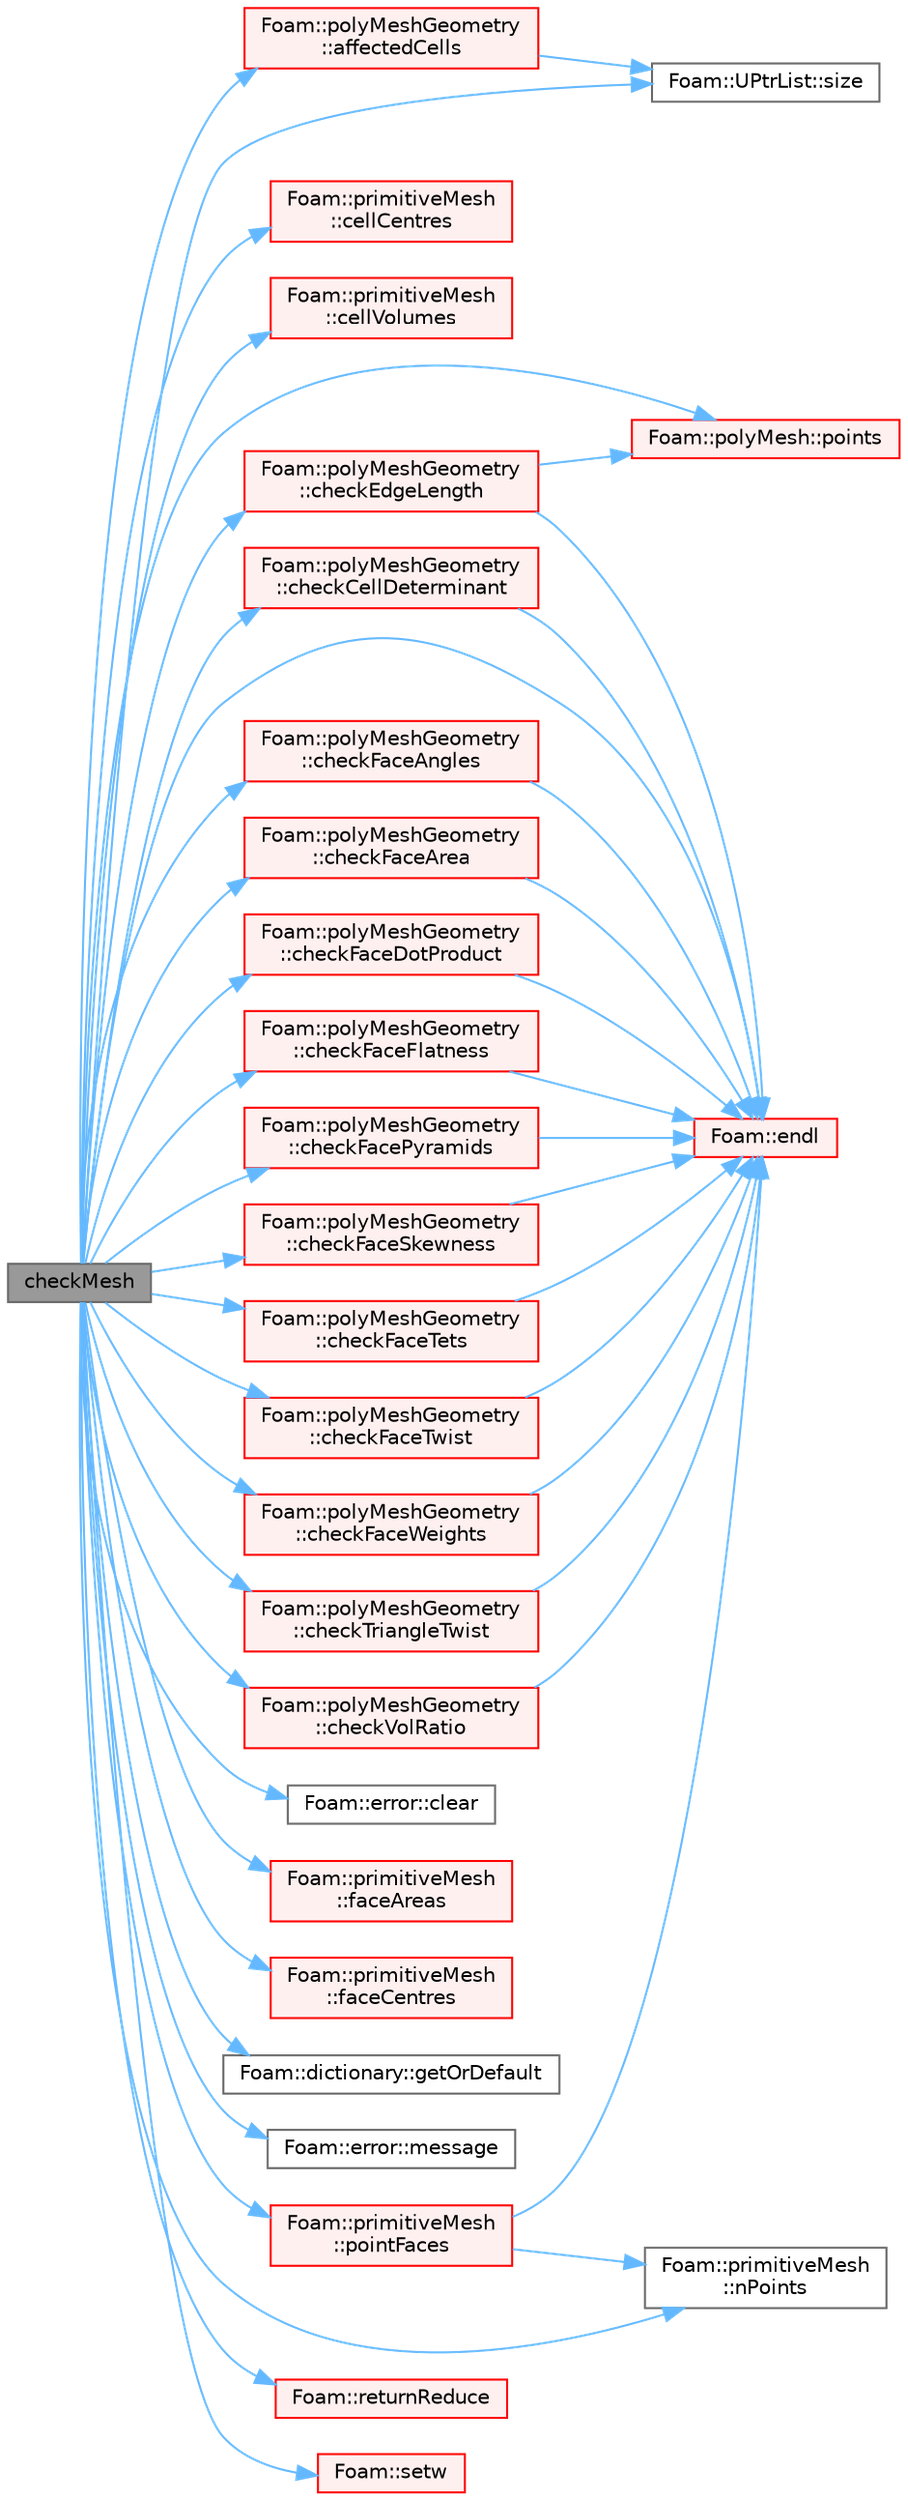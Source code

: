 digraph "checkMesh"
{
 // LATEX_PDF_SIZE
  bgcolor="transparent";
  edge [fontname=Helvetica,fontsize=10,labelfontname=Helvetica,labelfontsize=10];
  node [fontname=Helvetica,fontsize=10,shape=box,height=0.2,width=0.4];
  rankdir="LR";
  Node1 [id="Node000001",label="checkMesh",height=0.2,width=0.4,color="gray40", fillcolor="grey60", style="filled", fontcolor="black",tooltip=" "];
  Node1 -> Node2 [id="edge1_Node000001_Node000002",color="steelblue1",style="solid",tooltip=" "];
  Node2 [id="Node000002",label="Foam::polyMeshGeometry\l::affectedCells",height=0.2,width=0.4,color="red", fillcolor="#FFF0F0", style="filled",URL="$classFoam_1_1polyMeshGeometry.html#af5a651dc1cbf2df9601f576420a0cc3c",tooltip=" "];
  Node2 -> Node8 [id="edge2_Node000002_Node000008",color="steelblue1",style="solid",tooltip=" "];
  Node8 [id="Node000008",label="Foam::UPtrList::size",height=0.2,width=0.4,color="grey40", fillcolor="white", style="filled",URL="$classFoam_1_1UPtrList.html#a95603446b248fe1ecf5dc59bcc2eaff0",tooltip=" "];
  Node1 -> Node10 [id="edge3_Node000001_Node000010",color="steelblue1",style="solid",tooltip=" "];
  Node10 [id="Node000010",label="Foam::primitiveMesh\l::cellCentres",height=0.2,width=0.4,color="red", fillcolor="#FFF0F0", style="filled",URL="$classFoam_1_1primitiveMesh.html#a7300aee2989c6ec70e39436816461902",tooltip=" "];
  Node1 -> Node12 [id="edge4_Node000001_Node000012",color="steelblue1",style="solid",tooltip=" "];
  Node12 [id="Node000012",label="Foam::primitiveMesh\l::cellVolumes",height=0.2,width=0.4,color="red", fillcolor="#FFF0F0", style="filled",URL="$classFoam_1_1primitiveMesh.html#a443abc3c18bf138e5d927912791cecf7",tooltip=" "];
  Node1 -> Node13 [id="edge5_Node000001_Node000013",color="steelblue1",style="solid",tooltip=" "];
  Node13 [id="Node000013",label="Foam::polyMeshGeometry\l::checkCellDeterminant",height=0.2,width=0.4,color="red", fillcolor="#FFF0F0", style="filled",URL="$classFoam_1_1polyMeshGeometry.html#af0c7e937ce83711247f5519b530eb868",tooltip=" "];
  Node13 -> Node20 [id="edge6_Node000013_Node000020",color="steelblue1",style="solid",tooltip=" "];
  Node20 [id="Node000020",label="Foam::endl",height=0.2,width=0.4,color="red", fillcolor="#FFF0F0", style="filled",URL="$namespaceFoam.html#a7d5eca45a323264dc5fe811500ebda47",tooltip=" "];
  Node1 -> Node39 [id="edge7_Node000001_Node000039",color="steelblue1",style="solid",tooltip=" "];
  Node39 [id="Node000039",label="Foam::polyMeshGeometry\l::checkEdgeLength",height=0.2,width=0.4,color="red", fillcolor="#FFF0F0", style="filled",URL="$classFoam_1_1polyMeshGeometry.html#ab3b753cfed6b4e9ad657faeb8169e91a",tooltip=" "];
  Node39 -> Node20 [id="edge8_Node000039_Node000020",color="steelblue1",style="solid",tooltip=" "];
  Node39 -> Node47 [id="edge9_Node000039_Node000047",color="steelblue1",style="solid",tooltip=" "];
  Node47 [id="Node000047",label="Foam::polyMesh::points",height=0.2,width=0.4,color="red", fillcolor="#FFF0F0", style="filled",URL="$classFoam_1_1polyMesh.html#ac44123fc1265297c41a43c3b62fdb4c2",tooltip=" "];
  Node1 -> Node50 [id="edge10_Node000001_Node000050",color="steelblue1",style="solid",tooltip=" "];
  Node50 [id="Node000050",label="Foam::polyMeshGeometry\l::checkFaceAngles",height=0.2,width=0.4,color="red", fillcolor="#FFF0F0", style="filled",URL="$classFoam_1_1polyMeshGeometry.html#a54a9bc2a85ca197cef7b133c51ec94b4",tooltip=" "];
  Node50 -> Node20 [id="edge11_Node000050_Node000020",color="steelblue1",style="solid",tooltip=" "];
  Node1 -> Node61 [id="edge12_Node000001_Node000061",color="steelblue1",style="solid",tooltip=" "];
  Node61 [id="Node000061",label="Foam::polyMeshGeometry\l::checkFaceArea",height=0.2,width=0.4,color="red", fillcolor="#FFF0F0", style="filled",URL="$classFoam_1_1polyMeshGeometry.html#a462b3d04e6ddc005ef107c6e4ed30aeb",tooltip=" "];
  Node61 -> Node20 [id="edge13_Node000061_Node000020",color="steelblue1",style="solid",tooltip=" "];
  Node1 -> Node62 [id="edge14_Node000001_Node000062",color="steelblue1",style="solid",tooltip=" "];
  Node62 [id="Node000062",label="Foam::polyMeshGeometry\l::checkFaceDotProduct",height=0.2,width=0.4,color="red", fillcolor="#FFF0F0", style="filled",URL="$classFoam_1_1polyMeshGeometry.html#a5014e575335db939bc66eb2fe32ac48f",tooltip=" "];
  Node62 -> Node20 [id="edge15_Node000062_Node000020",color="steelblue1",style="solid",tooltip=" "];
  Node1 -> Node78 [id="edge16_Node000001_Node000078",color="steelblue1",style="solid",tooltip=" "];
  Node78 [id="Node000078",label="Foam::polyMeshGeometry\l::checkFaceFlatness",height=0.2,width=0.4,color="red", fillcolor="#FFF0F0", style="filled",URL="$classFoam_1_1polyMeshGeometry.html#acb7df07bcf27aac10bd53d646096cdec",tooltip=" "];
  Node78 -> Node20 [id="edge17_Node000078_Node000020",color="steelblue1",style="solid",tooltip=" "];
  Node1 -> Node81 [id="edge18_Node000001_Node000081",color="steelblue1",style="solid",tooltip=" "];
  Node81 [id="Node000081",label="Foam::polyMeshGeometry\l::checkFacePyramids",height=0.2,width=0.4,color="red", fillcolor="#FFF0F0", style="filled",URL="$classFoam_1_1polyMeshGeometry.html#a185c3013142ff3facc41b31d9beef53a",tooltip=" "];
  Node81 -> Node20 [id="edge19_Node000081_Node000020",color="steelblue1",style="solid",tooltip=" "];
  Node1 -> Node82 [id="edge20_Node000001_Node000082",color="steelblue1",style="solid",tooltip=" "];
  Node82 [id="Node000082",label="Foam::polyMeshGeometry\l::checkFaceSkewness",height=0.2,width=0.4,color="red", fillcolor="#FFF0F0", style="filled",URL="$classFoam_1_1polyMeshGeometry.html#a2df259c9e50de61beac65c3757c224eb",tooltip=" "];
  Node82 -> Node20 [id="edge21_Node000082_Node000020",color="steelblue1",style="solid",tooltip=" "];
  Node1 -> Node89 [id="edge22_Node000001_Node000089",color="steelblue1",style="solid",tooltip=" "];
  Node89 [id="Node000089",label="Foam::polyMeshGeometry\l::checkFaceTets",height=0.2,width=0.4,color="red", fillcolor="#FFF0F0", style="filled",URL="$classFoam_1_1polyMeshGeometry.html#ac78de3d27453106d3cf818bda3fd90f4",tooltip=" "];
  Node89 -> Node20 [id="edge23_Node000089_Node000020",color="steelblue1",style="solid",tooltip=" "];
  Node1 -> Node92 [id="edge24_Node000001_Node000092",color="steelblue1",style="solid",tooltip=" "];
  Node92 [id="Node000092",label="Foam::polyMeshGeometry\l::checkFaceTwist",height=0.2,width=0.4,color="red", fillcolor="#FFF0F0", style="filled",URL="$classFoam_1_1polyMeshGeometry.html#a1d15f5f7fdae54e4c34b03a0462cd535",tooltip=" "];
  Node92 -> Node20 [id="edge25_Node000092_Node000020",color="steelblue1",style="solid",tooltip=" "];
  Node1 -> Node94 [id="edge26_Node000001_Node000094",color="steelblue1",style="solid",tooltip=" "];
  Node94 [id="Node000094",label="Foam::polyMeshGeometry\l::checkFaceWeights",height=0.2,width=0.4,color="red", fillcolor="#FFF0F0", style="filled",URL="$classFoam_1_1polyMeshGeometry.html#a6dbbfaac834107f888c95c13272d8d8a",tooltip=" "];
  Node94 -> Node20 [id="edge27_Node000094_Node000020",color="steelblue1",style="solid",tooltip=" "];
  Node1 -> Node95 [id="edge28_Node000001_Node000095",color="steelblue1",style="solid",tooltip=" "];
  Node95 [id="Node000095",label="Foam::polyMeshGeometry\l::checkTriangleTwist",height=0.2,width=0.4,color="red", fillcolor="#FFF0F0", style="filled",URL="$classFoam_1_1polyMeshGeometry.html#a1cffc7219859f1b1b9ed8a96be57f242",tooltip=" "];
  Node95 -> Node20 [id="edge29_Node000095_Node000020",color="steelblue1",style="solid",tooltip=" "];
  Node1 -> Node96 [id="edge30_Node000001_Node000096",color="steelblue1",style="solid",tooltip=" "];
  Node96 [id="Node000096",label="Foam::polyMeshGeometry\l::checkVolRatio",height=0.2,width=0.4,color="red", fillcolor="#FFF0F0", style="filled",URL="$classFoam_1_1polyMeshGeometry.html#aa63d73334ea3f55a0fd59896924c6eb5",tooltip=" "];
  Node96 -> Node20 [id="edge31_Node000096_Node000020",color="steelblue1",style="solid",tooltip=" "];
  Node1 -> Node98 [id="edge32_Node000001_Node000098",color="steelblue1",style="solid",tooltip=" "];
  Node98 [id="Node000098",label="Foam::error::clear",height=0.2,width=0.4,color="grey40", fillcolor="white", style="filled",URL="$classFoam_1_1error.html#adf1d9633e64d0de6a36e0af17ccd8163",tooltip=" "];
  Node1 -> Node20 [id="edge33_Node000001_Node000020",color="steelblue1",style="solid",tooltip=" "];
  Node1 -> Node99 [id="edge34_Node000001_Node000099",color="steelblue1",style="solid",tooltip=" "];
  Node99 [id="Node000099",label="Foam::primitiveMesh\l::faceAreas",height=0.2,width=0.4,color="red", fillcolor="#FFF0F0", style="filled",URL="$classFoam_1_1primitiveMesh.html#adefd042a02b5fa7ab8ab95063a631420",tooltip=" "];
  Node1 -> Node100 [id="edge35_Node000001_Node000100",color="steelblue1",style="solid",tooltip=" "];
  Node100 [id="Node000100",label="Foam::primitiveMesh\l::faceCentres",height=0.2,width=0.4,color="red", fillcolor="#FFF0F0", style="filled",URL="$classFoam_1_1primitiveMesh.html#a3319847c9ee813a5398d011b08de25a4",tooltip=" "];
  Node1 -> Node101 [id="edge36_Node000001_Node000101",color="steelblue1",style="solid",tooltip=" "];
  Node101 [id="Node000101",label="Foam::dictionary::getOrDefault",height=0.2,width=0.4,color="grey40", fillcolor="white", style="filled",URL="$classFoam_1_1dictionary.html#a65eb4a7f7d50c4021247b03acfccc328",tooltip=" "];
  Node1 -> Node102 [id="edge37_Node000001_Node000102",color="steelblue1",style="solid",tooltip=" "];
  Node102 [id="Node000102",label="Foam::error::message",height=0.2,width=0.4,color="grey40", fillcolor="white", style="filled",URL="$classFoam_1_1error.html#a7a908eb9ec123d3834738a86049c9860",tooltip=" "];
  Node1 -> Node103 [id="edge38_Node000001_Node000103",color="steelblue1",style="solid",tooltip=" "];
  Node103 [id="Node000103",label="Foam::primitiveMesh\l::nPoints",height=0.2,width=0.4,color="grey40", fillcolor="white", style="filled",URL="$classFoam_1_1primitiveMesh.html#a9c6b6154e2b365cfc39a2514d2b79353",tooltip=" "];
  Node1 -> Node104 [id="edge39_Node000001_Node000104",color="steelblue1",style="solid",tooltip=" "];
  Node104 [id="Node000104",label="Foam::primitiveMesh\l::pointFaces",height=0.2,width=0.4,color="red", fillcolor="#FFF0F0", style="filled",URL="$classFoam_1_1primitiveMesh.html#acc347dd5dd3557af888ac3dd86d90d22",tooltip=" "];
  Node104 -> Node20 [id="edge40_Node000104_Node000020",color="steelblue1",style="solid",tooltip=" "];
  Node104 -> Node103 [id="edge41_Node000104_Node000103",color="steelblue1",style="solid",tooltip=" "];
  Node1 -> Node47 [id="edge42_Node000001_Node000047",color="steelblue1",style="solid",tooltip=" "];
  Node1 -> Node107 [id="edge43_Node000001_Node000107",color="steelblue1",style="solid",tooltip=" "];
  Node107 [id="Node000107",label="Foam::returnReduce",height=0.2,width=0.4,color="red", fillcolor="#FFF0F0", style="filled",URL="$namespaceFoam.html#acf61c6966eeded6a33f4925a2ab5240a",tooltip=" "];
  Node1 -> Node108 [id="edge44_Node000001_Node000108",color="steelblue1",style="solid",tooltip=" "];
  Node108 [id="Node000108",label="Foam::setw",height=0.2,width=0.4,color="red", fillcolor="#FFF0F0", style="filled",URL="$namespaceFoam.html#a75d42f409d58219f5c146f31bf15c380",tooltip=" "];
  Node1 -> Node8 [id="edge45_Node000001_Node000008",color="steelblue1",style="solid",tooltip=" "];
}
